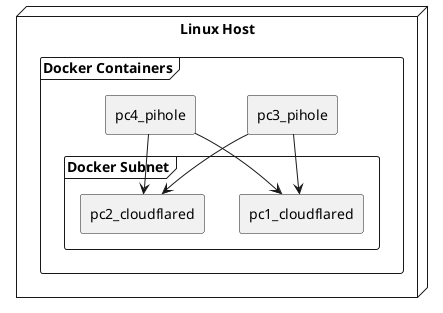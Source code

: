 @startuml

    skinparam componentStyle rectangle
    node "Linux Host" {
        frame "Docker Containers" {
            [pc3_pihole] 
            [pc4_pihole] 
            

            frame "Docker Subnet" {
                [pc1_cloudflared] 
                [pc2_cloudflared]
            }      

        }
    }

   
    [pc3_pihole] --> [pc1_cloudflared] 
    [pc4_pihole] --> [pc1_cloudflared] 
            [pc3_pihole] --> [pc2_cloudflared] 
            [pc4_pihole] --> [pc2_cloudflared] 


@enduml